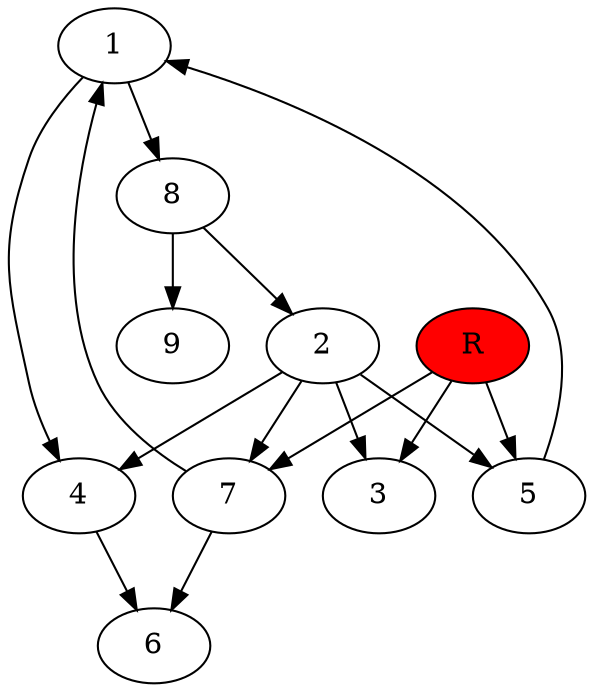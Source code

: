 digraph prb65793 {
	1
	2
	3
	4
	5
	6
	7
	8
	R [fillcolor="#ff0000" style=filled]
	1 -> 4
	1 -> 8
	2 -> 3
	2 -> 4
	2 -> 5
	2 -> 7
	4 -> 6
	5 -> 1
	7 -> 1
	7 -> 6
	8 -> 2
	8 -> 9
	R -> 3
	R -> 5
	R -> 7
}
